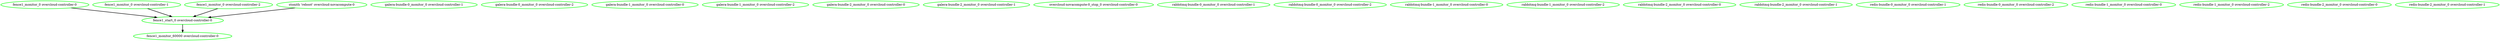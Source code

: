 digraph "g" {
"fence1_monitor_0 overcloud-controller-0" -> "fence1_start_0 overcloud-controller-0" [ style = bold]
"fence1_monitor_0 overcloud-controller-0" [ style=bold color="green" fontcolor="black"]
"fence1_monitor_0 overcloud-controller-1" -> "fence1_start_0 overcloud-controller-0" [ style = bold]
"fence1_monitor_0 overcloud-controller-1" [ style=bold color="green" fontcolor="black"]
"fence1_monitor_0 overcloud-controller-2" -> "fence1_start_0 overcloud-controller-0" [ style = bold]
"fence1_monitor_0 overcloud-controller-2" [ style=bold color="green" fontcolor="black"]
"fence1_monitor_60000 overcloud-controller-0" [ style=bold color="green" fontcolor="black"]
"fence1_start_0 overcloud-controller-0" -> "fence1_monitor_60000 overcloud-controller-0" [ style = bold]
"fence1_start_0 overcloud-controller-0" [ style=bold color="green" fontcolor="black"]
"galera-bundle-0_monitor_0 overcloud-controller-1" [ style=bold color="green" fontcolor="black"]
"galera-bundle-0_monitor_0 overcloud-controller-2" [ style=bold color="green" fontcolor="black"]
"galera-bundle-1_monitor_0 overcloud-controller-0" [ style=bold color="green" fontcolor="black"]
"galera-bundle-1_monitor_0 overcloud-controller-2" [ style=bold color="green" fontcolor="black"]
"galera-bundle-2_monitor_0 overcloud-controller-0" [ style=bold color="green" fontcolor="black"]
"galera-bundle-2_monitor_0 overcloud-controller-1" [ style=bold color="green" fontcolor="black"]
"overcloud-novacompute-0_stop_0 overcloud-controller-0" [ style=bold color="green" fontcolor="black"]
"rabbitmq-bundle-0_monitor_0 overcloud-controller-1" [ style=bold color="green" fontcolor="black"]
"rabbitmq-bundle-0_monitor_0 overcloud-controller-2" [ style=bold color="green" fontcolor="black"]
"rabbitmq-bundle-1_monitor_0 overcloud-controller-0" [ style=bold color="green" fontcolor="black"]
"rabbitmq-bundle-1_monitor_0 overcloud-controller-2" [ style=bold color="green" fontcolor="black"]
"rabbitmq-bundle-2_monitor_0 overcloud-controller-0" [ style=bold color="green" fontcolor="black"]
"rabbitmq-bundle-2_monitor_0 overcloud-controller-1" [ style=bold color="green" fontcolor="black"]
"redis-bundle-0_monitor_0 overcloud-controller-1" [ style=bold color="green" fontcolor="black"]
"redis-bundle-0_monitor_0 overcloud-controller-2" [ style=bold color="green" fontcolor="black"]
"redis-bundle-1_monitor_0 overcloud-controller-0" [ style=bold color="green" fontcolor="black"]
"redis-bundle-1_monitor_0 overcloud-controller-2" [ style=bold color="green" fontcolor="black"]
"redis-bundle-2_monitor_0 overcloud-controller-0" [ style=bold color="green" fontcolor="black"]
"redis-bundle-2_monitor_0 overcloud-controller-1" [ style=bold color="green" fontcolor="black"]
"stonith 'reboot' overcloud-novacompute-0" -> "fence1_start_0 overcloud-controller-0" [ style = bold]
"stonith 'reboot' overcloud-novacompute-0" [ style=bold color="green" fontcolor="black"]
}
